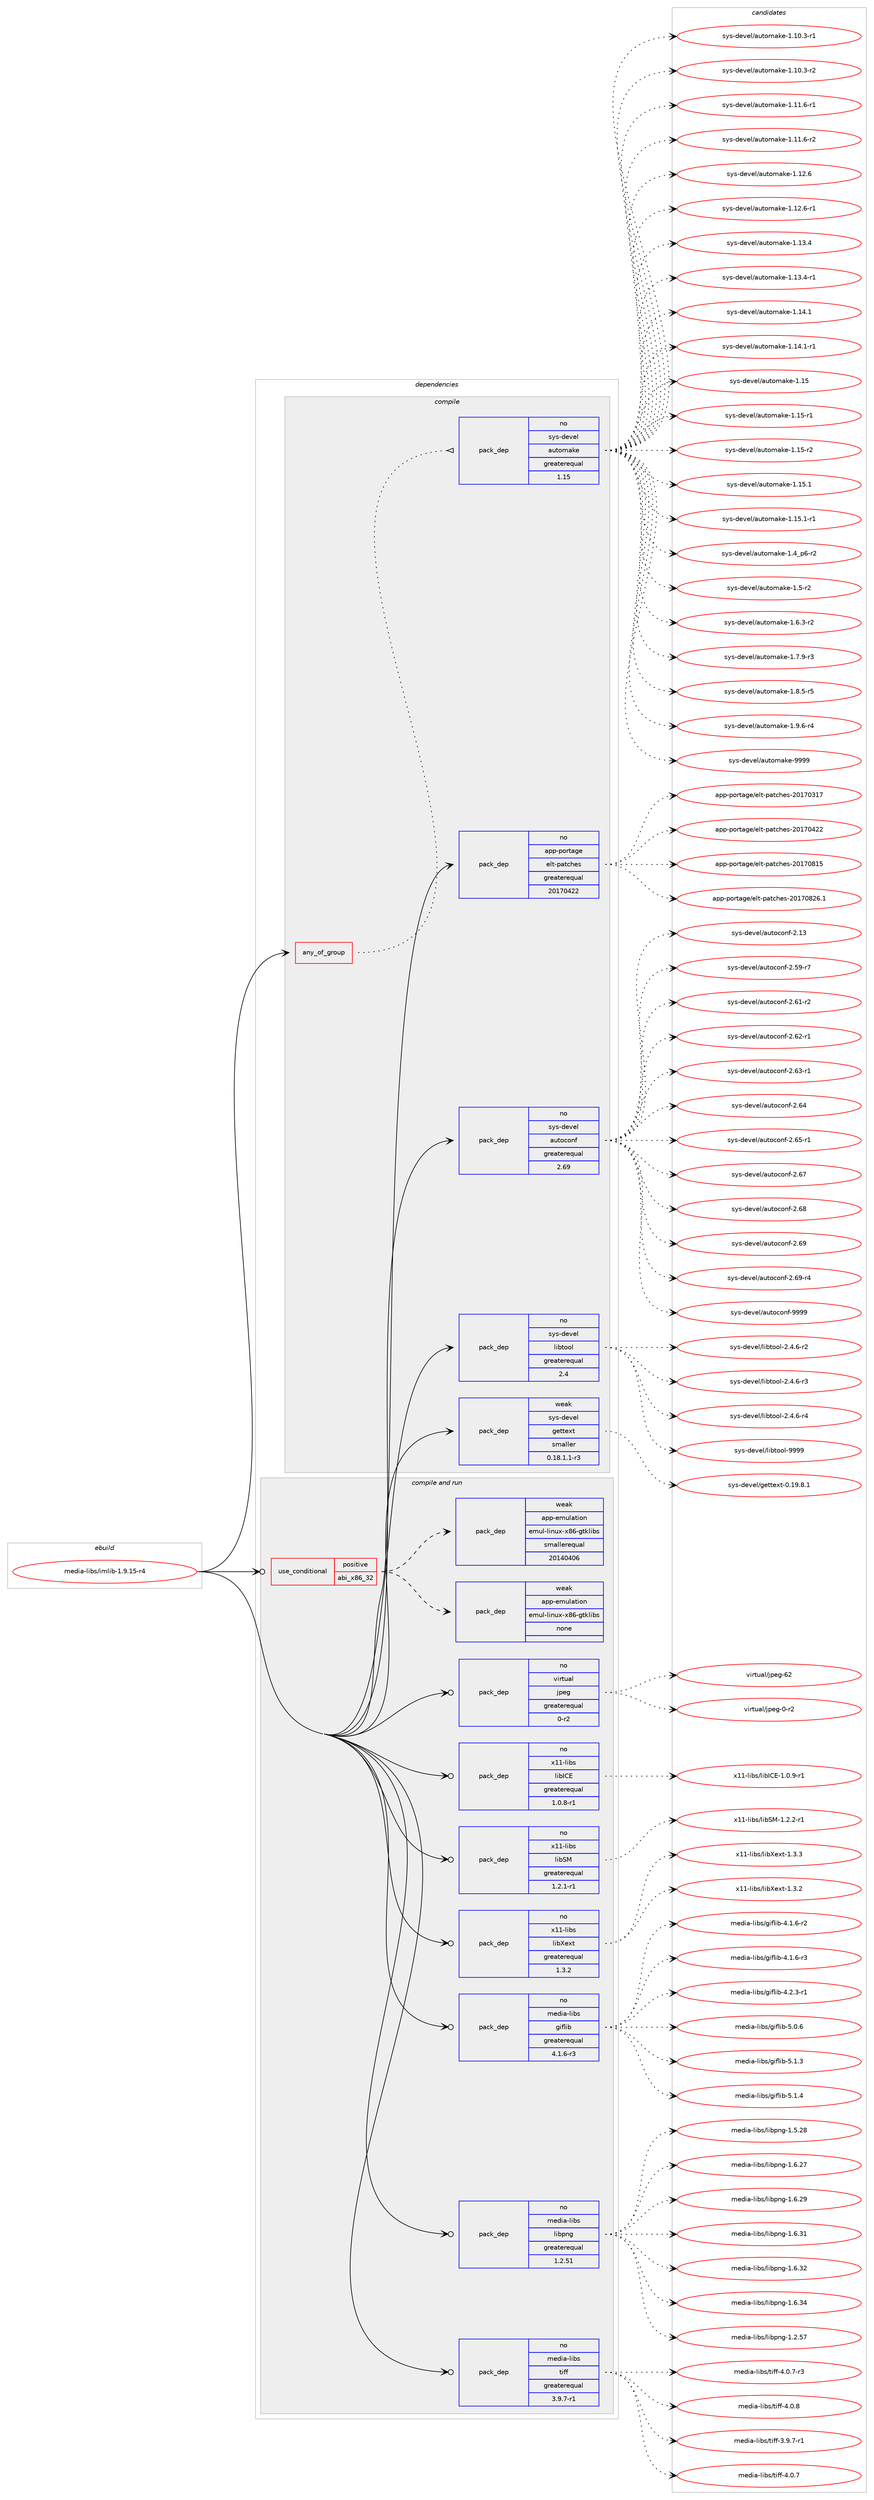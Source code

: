 digraph prolog {

# *************
# Graph options
# *************

newrank=true;
concentrate=true;
compound=true;
graph [rankdir=LR,fontname=Helvetica,fontsize=10,ranksep=1.5];#, ranksep=2.5, nodesep=0.2];
edge  [arrowhead=vee];
node  [fontname=Helvetica,fontsize=10];

# **********
# The ebuild
# **********

subgraph cluster_leftcol {
color=gray;
rank=same;
label=<<i>ebuild</i>>;
id [label="media-libs/imlib-1.9.15-r4", color=red, width=4, href="../media-libs/imlib-1.9.15-r4.svg"];
}

# ****************
# The dependencies
# ****************

subgraph cluster_midcol {
color=gray;
label=<<i>dependencies</i>>;
subgraph cluster_compile {
fillcolor="#eeeeee";
style=filled;
label=<<i>compile</i>>;
subgraph any5447 {
dependency362148 [label=<<TABLE BORDER="0" CELLBORDER="1" CELLSPACING="0" CELLPADDING="4"><TR><TD CELLPADDING="10">any_of_group</TD></TR></TABLE>>, shape=none, color=red];subgraph pack267202 {
dependency362149 [label=<<TABLE BORDER="0" CELLBORDER="1" CELLSPACING="0" CELLPADDING="4" WIDTH="220"><TR><TD ROWSPAN="6" CELLPADDING="30">pack_dep</TD></TR><TR><TD WIDTH="110">no</TD></TR><TR><TD>sys-devel</TD></TR><TR><TD>automake</TD></TR><TR><TD>greaterequal</TD></TR><TR><TD>1.15</TD></TR></TABLE>>, shape=none, color=blue];
}
dependency362148:e -> dependency362149:w [weight=20,style="dotted",arrowhead="oinv"];
}
id:e -> dependency362148:w [weight=20,style="solid",arrowhead="vee"];
subgraph pack267203 {
dependency362150 [label=<<TABLE BORDER="0" CELLBORDER="1" CELLSPACING="0" CELLPADDING="4" WIDTH="220"><TR><TD ROWSPAN="6" CELLPADDING="30">pack_dep</TD></TR><TR><TD WIDTH="110">no</TD></TR><TR><TD>app-portage</TD></TR><TR><TD>elt-patches</TD></TR><TR><TD>greaterequal</TD></TR><TR><TD>20170422</TD></TR></TABLE>>, shape=none, color=blue];
}
id:e -> dependency362150:w [weight=20,style="solid",arrowhead="vee"];
subgraph pack267204 {
dependency362151 [label=<<TABLE BORDER="0" CELLBORDER="1" CELLSPACING="0" CELLPADDING="4" WIDTH="220"><TR><TD ROWSPAN="6" CELLPADDING="30">pack_dep</TD></TR><TR><TD WIDTH="110">no</TD></TR><TR><TD>sys-devel</TD></TR><TR><TD>autoconf</TD></TR><TR><TD>greaterequal</TD></TR><TR><TD>2.69</TD></TR></TABLE>>, shape=none, color=blue];
}
id:e -> dependency362151:w [weight=20,style="solid",arrowhead="vee"];
subgraph pack267205 {
dependency362152 [label=<<TABLE BORDER="0" CELLBORDER="1" CELLSPACING="0" CELLPADDING="4" WIDTH="220"><TR><TD ROWSPAN="6" CELLPADDING="30">pack_dep</TD></TR><TR><TD WIDTH="110">no</TD></TR><TR><TD>sys-devel</TD></TR><TR><TD>libtool</TD></TR><TR><TD>greaterequal</TD></TR><TR><TD>2.4</TD></TR></TABLE>>, shape=none, color=blue];
}
id:e -> dependency362152:w [weight=20,style="solid",arrowhead="vee"];
subgraph pack267206 {
dependency362153 [label=<<TABLE BORDER="0" CELLBORDER="1" CELLSPACING="0" CELLPADDING="4" WIDTH="220"><TR><TD ROWSPAN="6" CELLPADDING="30">pack_dep</TD></TR><TR><TD WIDTH="110">weak</TD></TR><TR><TD>sys-devel</TD></TR><TR><TD>gettext</TD></TR><TR><TD>smaller</TD></TR><TR><TD>0.18.1.1-r3</TD></TR></TABLE>>, shape=none, color=blue];
}
id:e -> dependency362153:w [weight=20,style="solid",arrowhead="vee"];
}
subgraph cluster_compileandrun {
fillcolor="#eeeeee";
style=filled;
label=<<i>compile and run</i>>;
subgraph cond89361 {
dependency362154 [label=<<TABLE BORDER="0" CELLBORDER="1" CELLSPACING="0" CELLPADDING="4"><TR><TD ROWSPAN="3" CELLPADDING="10">use_conditional</TD></TR><TR><TD>positive</TD></TR><TR><TD>abi_x86_32</TD></TR></TABLE>>, shape=none, color=red];
subgraph pack267207 {
dependency362155 [label=<<TABLE BORDER="0" CELLBORDER="1" CELLSPACING="0" CELLPADDING="4" WIDTH="220"><TR><TD ROWSPAN="6" CELLPADDING="30">pack_dep</TD></TR><TR><TD WIDTH="110">weak</TD></TR><TR><TD>app-emulation</TD></TR><TR><TD>emul-linux-x86-gtklibs</TD></TR><TR><TD>none</TD></TR><TR><TD></TD></TR></TABLE>>, shape=none, color=blue];
}
dependency362154:e -> dependency362155:w [weight=20,style="dashed",arrowhead="vee"];
subgraph pack267208 {
dependency362156 [label=<<TABLE BORDER="0" CELLBORDER="1" CELLSPACING="0" CELLPADDING="4" WIDTH="220"><TR><TD ROWSPAN="6" CELLPADDING="30">pack_dep</TD></TR><TR><TD WIDTH="110">weak</TD></TR><TR><TD>app-emulation</TD></TR><TR><TD>emul-linux-x86-gtklibs</TD></TR><TR><TD>smallerequal</TD></TR><TR><TD>20140406</TD></TR></TABLE>>, shape=none, color=blue];
}
dependency362154:e -> dependency362156:w [weight=20,style="dashed",arrowhead="vee"];
}
id:e -> dependency362154:w [weight=20,style="solid",arrowhead="odotvee"];
subgraph pack267209 {
dependency362157 [label=<<TABLE BORDER="0" CELLBORDER="1" CELLSPACING="0" CELLPADDING="4" WIDTH="220"><TR><TD ROWSPAN="6" CELLPADDING="30">pack_dep</TD></TR><TR><TD WIDTH="110">no</TD></TR><TR><TD>media-libs</TD></TR><TR><TD>giflib</TD></TR><TR><TD>greaterequal</TD></TR><TR><TD>4.1.6-r3</TD></TR></TABLE>>, shape=none, color=blue];
}
id:e -> dependency362157:w [weight=20,style="solid",arrowhead="odotvee"];
subgraph pack267210 {
dependency362158 [label=<<TABLE BORDER="0" CELLBORDER="1" CELLSPACING="0" CELLPADDING="4" WIDTH="220"><TR><TD ROWSPAN="6" CELLPADDING="30">pack_dep</TD></TR><TR><TD WIDTH="110">no</TD></TR><TR><TD>media-libs</TD></TR><TR><TD>libpng</TD></TR><TR><TD>greaterequal</TD></TR><TR><TD>1.2.51</TD></TR></TABLE>>, shape=none, color=blue];
}
id:e -> dependency362158:w [weight=20,style="solid",arrowhead="odotvee"];
subgraph pack267211 {
dependency362159 [label=<<TABLE BORDER="0" CELLBORDER="1" CELLSPACING="0" CELLPADDING="4" WIDTH="220"><TR><TD ROWSPAN="6" CELLPADDING="30">pack_dep</TD></TR><TR><TD WIDTH="110">no</TD></TR><TR><TD>media-libs</TD></TR><TR><TD>tiff</TD></TR><TR><TD>greaterequal</TD></TR><TR><TD>3.9.7-r1</TD></TR></TABLE>>, shape=none, color=blue];
}
id:e -> dependency362159:w [weight=20,style="solid",arrowhead="odotvee"];
subgraph pack267212 {
dependency362160 [label=<<TABLE BORDER="0" CELLBORDER="1" CELLSPACING="0" CELLPADDING="4" WIDTH="220"><TR><TD ROWSPAN="6" CELLPADDING="30">pack_dep</TD></TR><TR><TD WIDTH="110">no</TD></TR><TR><TD>virtual</TD></TR><TR><TD>jpeg</TD></TR><TR><TD>greaterequal</TD></TR><TR><TD>0-r2</TD></TR></TABLE>>, shape=none, color=blue];
}
id:e -> dependency362160:w [weight=20,style="solid",arrowhead="odotvee"];
subgraph pack267213 {
dependency362161 [label=<<TABLE BORDER="0" CELLBORDER="1" CELLSPACING="0" CELLPADDING="4" WIDTH="220"><TR><TD ROWSPAN="6" CELLPADDING="30">pack_dep</TD></TR><TR><TD WIDTH="110">no</TD></TR><TR><TD>x11-libs</TD></TR><TR><TD>libICE</TD></TR><TR><TD>greaterequal</TD></TR><TR><TD>1.0.8-r1</TD></TR></TABLE>>, shape=none, color=blue];
}
id:e -> dependency362161:w [weight=20,style="solid",arrowhead="odotvee"];
subgraph pack267214 {
dependency362162 [label=<<TABLE BORDER="0" CELLBORDER="1" CELLSPACING="0" CELLPADDING="4" WIDTH="220"><TR><TD ROWSPAN="6" CELLPADDING="30">pack_dep</TD></TR><TR><TD WIDTH="110">no</TD></TR><TR><TD>x11-libs</TD></TR><TR><TD>libSM</TD></TR><TR><TD>greaterequal</TD></TR><TR><TD>1.2.1-r1</TD></TR></TABLE>>, shape=none, color=blue];
}
id:e -> dependency362162:w [weight=20,style="solid",arrowhead="odotvee"];
subgraph pack267215 {
dependency362163 [label=<<TABLE BORDER="0" CELLBORDER="1" CELLSPACING="0" CELLPADDING="4" WIDTH="220"><TR><TD ROWSPAN="6" CELLPADDING="30">pack_dep</TD></TR><TR><TD WIDTH="110">no</TD></TR><TR><TD>x11-libs</TD></TR><TR><TD>libXext</TD></TR><TR><TD>greaterequal</TD></TR><TR><TD>1.3.2</TD></TR></TABLE>>, shape=none, color=blue];
}
id:e -> dependency362163:w [weight=20,style="solid",arrowhead="odotvee"];
}
subgraph cluster_run {
fillcolor="#eeeeee";
style=filled;
label=<<i>run</i>>;
}
}

# **************
# The candidates
# **************

subgraph cluster_choices {
rank=same;
color=gray;
label=<<i>candidates</i>>;

subgraph choice267202 {
color=black;
nodesep=1;
choice11512111545100101118101108479711711611110997107101454946494846514511449 [label="sys-devel/automake-1.10.3-r1", color=red, width=4,href="../sys-devel/automake-1.10.3-r1.svg"];
choice11512111545100101118101108479711711611110997107101454946494846514511450 [label="sys-devel/automake-1.10.3-r2", color=red, width=4,href="../sys-devel/automake-1.10.3-r2.svg"];
choice11512111545100101118101108479711711611110997107101454946494946544511449 [label="sys-devel/automake-1.11.6-r1", color=red, width=4,href="../sys-devel/automake-1.11.6-r1.svg"];
choice11512111545100101118101108479711711611110997107101454946494946544511450 [label="sys-devel/automake-1.11.6-r2", color=red, width=4,href="../sys-devel/automake-1.11.6-r2.svg"];
choice1151211154510010111810110847971171161111099710710145494649504654 [label="sys-devel/automake-1.12.6", color=red, width=4,href="../sys-devel/automake-1.12.6.svg"];
choice11512111545100101118101108479711711611110997107101454946495046544511449 [label="sys-devel/automake-1.12.6-r1", color=red, width=4,href="../sys-devel/automake-1.12.6-r1.svg"];
choice1151211154510010111810110847971171161111099710710145494649514652 [label="sys-devel/automake-1.13.4", color=red, width=4,href="../sys-devel/automake-1.13.4.svg"];
choice11512111545100101118101108479711711611110997107101454946495146524511449 [label="sys-devel/automake-1.13.4-r1", color=red, width=4,href="../sys-devel/automake-1.13.4-r1.svg"];
choice1151211154510010111810110847971171161111099710710145494649524649 [label="sys-devel/automake-1.14.1", color=red, width=4,href="../sys-devel/automake-1.14.1.svg"];
choice11512111545100101118101108479711711611110997107101454946495246494511449 [label="sys-devel/automake-1.14.1-r1", color=red, width=4,href="../sys-devel/automake-1.14.1-r1.svg"];
choice115121115451001011181011084797117116111109971071014549464953 [label="sys-devel/automake-1.15", color=red, width=4,href="../sys-devel/automake-1.15.svg"];
choice1151211154510010111810110847971171161111099710710145494649534511449 [label="sys-devel/automake-1.15-r1", color=red, width=4,href="../sys-devel/automake-1.15-r1.svg"];
choice1151211154510010111810110847971171161111099710710145494649534511450 [label="sys-devel/automake-1.15-r2", color=red, width=4,href="../sys-devel/automake-1.15-r2.svg"];
choice1151211154510010111810110847971171161111099710710145494649534649 [label="sys-devel/automake-1.15.1", color=red, width=4,href="../sys-devel/automake-1.15.1.svg"];
choice11512111545100101118101108479711711611110997107101454946495346494511449 [label="sys-devel/automake-1.15.1-r1", color=red, width=4,href="../sys-devel/automake-1.15.1-r1.svg"];
choice115121115451001011181011084797117116111109971071014549465295112544511450 [label="sys-devel/automake-1.4_p6-r2", color=red, width=4,href="../sys-devel/automake-1.4_p6-r2.svg"];
choice11512111545100101118101108479711711611110997107101454946534511450 [label="sys-devel/automake-1.5-r2", color=red, width=4,href="../sys-devel/automake-1.5-r2.svg"];
choice115121115451001011181011084797117116111109971071014549465446514511450 [label="sys-devel/automake-1.6.3-r2", color=red, width=4,href="../sys-devel/automake-1.6.3-r2.svg"];
choice115121115451001011181011084797117116111109971071014549465546574511451 [label="sys-devel/automake-1.7.9-r3", color=red, width=4,href="../sys-devel/automake-1.7.9-r3.svg"];
choice115121115451001011181011084797117116111109971071014549465646534511453 [label="sys-devel/automake-1.8.5-r5", color=red, width=4,href="../sys-devel/automake-1.8.5-r5.svg"];
choice115121115451001011181011084797117116111109971071014549465746544511452 [label="sys-devel/automake-1.9.6-r4", color=red, width=4,href="../sys-devel/automake-1.9.6-r4.svg"];
choice115121115451001011181011084797117116111109971071014557575757 [label="sys-devel/automake-9999", color=red, width=4,href="../sys-devel/automake-9999.svg"];
dependency362149:e -> choice11512111545100101118101108479711711611110997107101454946494846514511449:w [style=dotted,weight="100"];
dependency362149:e -> choice11512111545100101118101108479711711611110997107101454946494846514511450:w [style=dotted,weight="100"];
dependency362149:e -> choice11512111545100101118101108479711711611110997107101454946494946544511449:w [style=dotted,weight="100"];
dependency362149:e -> choice11512111545100101118101108479711711611110997107101454946494946544511450:w [style=dotted,weight="100"];
dependency362149:e -> choice1151211154510010111810110847971171161111099710710145494649504654:w [style=dotted,weight="100"];
dependency362149:e -> choice11512111545100101118101108479711711611110997107101454946495046544511449:w [style=dotted,weight="100"];
dependency362149:e -> choice1151211154510010111810110847971171161111099710710145494649514652:w [style=dotted,weight="100"];
dependency362149:e -> choice11512111545100101118101108479711711611110997107101454946495146524511449:w [style=dotted,weight="100"];
dependency362149:e -> choice1151211154510010111810110847971171161111099710710145494649524649:w [style=dotted,weight="100"];
dependency362149:e -> choice11512111545100101118101108479711711611110997107101454946495246494511449:w [style=dotted,weight="100"];
dependency362149:e -> choice115121115451001011181011084797117116111109971071014549464953:w [style=dotted,weight="100"];
dependency362149:e -> choice1151211154510010111810110847971171161111099710710145494649534511449:w [style=dotted,weight="100"];
dependency362149:e -> choice1151211154510010111810110847971171161111099710710145494649534511450:w [style=dotted,weight="100"];
dependency362149:e -> choice1151211154510010111810110847971171161111099710710145494649534649:w [style=dotted,weight="100"];
dependency362149:e -> choice11512111545100101118101108479711711611110997107101454946495346494511449:w [style=dotted,weight="100"];
dependency362149:e -> choice115121115451001011181011084797117116111109971071014549465295112544511450:w [style=dotted,weight="100"];
dependency362149:e -> choice11512111545100101118101108479711711611110997107101454946534511450:w [style=dotted,weight="100"];
dependency362149:e -> choice115121115451001011181011084797117116111109971071014549465446514511450:w [style=dotted,weight="100"];
dependency362149:e -> choice115121115451001011181011084797117116111109971071014549465546574511451:w [style=dotted,weight="100"];
dependency362149:e -> choice115121115451001011181011084797117116111109971071014549465646534511453:w [style=dotted,weight="100"];
dependency362149:e -> choice115121115451001011181011084797117116111109971071014549465746544511452:w [style=dotted,weight="100"];
dependency362149:e -> choice115121115451001011181011084797117116111109971071014557575757:w [style=dotted,weight="100"];
}
subgraph choice267203 {
color=black;
nodesep=1;
choice97112112451121111141169710310147101108116451129711699104101115455048495548514955 [label="app-portage/elt-patches-20170317", color=red, width=4,href="../app-portage/elt-patches-20170317.svg"];
choice97112112451121111141169710310147101108116451129711699104101115455048495548525050 [label="app-portage/elt-patches-20170422", color=red, width=4,href="../app-portage/elt-patches-20170422.svg"];
choice97112112451121111141169710310147101108116451129711699104101115455048495548564953 [label="app-portage/elt-patches-20170815", color=red, width=4,href="../app-portage/elt-patches-20170815.svg"];
choice971121124511211111411697103101471011081164511297116991041011154550484955485650544649 [label="app-portage/elt-patches-20170826.1", color=red, width=4,href="../app-portage/elt-patches-20170826.1.svg"];
dependency362150:e -> choice97112112451121111141169710310147101108116451129711699104101115455048495548514955:w [style=dotted,weight="100"];
dependency362150:e -> choice97112112451121111141169710310147101108116451129711699104101115455048495548525050:w [style=dotted,weight="100"];
dependency362150:e -> choice97112112451121111141169710310147101108116451129711699104101115455048495548564953:w [style=dotted,weight="100"];
dependency362150:e -> choice971121124511211111411697103101471011081164511297116991041011154550484955485650544649:w [style=dotted,weight="100"];
}
subgraph choice267204 {
color=black;
nodesep=1;
choice115121115451001011181011084797117116111991111101024550464951 [label="sys-devel/autoconf-2.13", color=red, width=4,href="../sys-devel/autoconf-2.13.svg"];
choice1151211154510010111810110847971171161119911111010245504653574511455 [label="sys-devel/autoconf-2.59-r7", color=red, width=4,href="../sys-devel/autoconf-2.59-r7.svg"];
choice1151211154510010111810110847971171161119911111010245504654494511450 [label="sys-devel/autoconf-2.61-r2", color=red, width=4,href="../sys-devel/autoconf-2.61-r2.svg"];
choice1151211154510010111810110847971171161119911111010245504654504511449 [label="sys-devel/autoconf-2.62-r1", color=red, width=4,href="../sys-devel/autoconf-2.62-r1.svg"];
choice1151211154510010111810110847971171161119911111010245504654514511449 [label="sys-devel/autoconf-2.63-r1", color=red, width=4,href="../sys-devel/autoconf-2.63-r1.svg"];
choice115121115451001011181011084797117116111991111101024550465452 [label="sys-devel/autoconf-2.64", color=red, width=4,href="../sys-devel/autoconf-2.64.svg"];
choice1151211154510010111810110847971171161119911111010245504654534511449 [label="sys-devel/autoconf-2.65-r1", color=red, width=4,href="../sys-devel/autoconf-2.65-r1.svg"];
choice115121115451001011181011084797117116111991111101024550465455 [label="sys-devel/autoconf-2.67", color=red, width=4,href="../sys-devel/autoconf-2.67.svg"];
choice115121115451001011181011084797117116111991111101024550465456 [label="sys-devel/autoconf-2.68", color=red, width=4,href="../sys-devel/autoconf-2.68.svg"];
choice115121115451001011181011084797117116111991111101024550465457 [label="sys-devel/autoconf-2.69", color=red, width=4,href="../sys-devel/autoconf-2.69.svg"];
choice1151211154510010111810110847971171161119911111010245504654574511452 [label="sys-devel/autoconf-2.69-r4", color=red, width=4,href="../sys-devel/autoconf-2.69-r4.svg"];
choice115121115451001011181011084797117116111991111101024557575757 [label="sys-devel/autoconf-9999", color=red, width=4,href="../sys-devel/autoconf-9999.svg"];
dependency362151:e -> choice115121115451001011181011084797117116111991111101024550464951:w [style=dotted,weight="100"];
dependency362151:e -> choice1151211154510010111810110847971171161119911111010245504653574511455:w [style=dotted,weight="100"];
dependency362151:e -> choice1151211154510010111810110847971171161119911111010245504654494511450:w [style=dotted,weight="100"];
dependency362151:e -> choice1151211154510010111810110847971171161119911111010245504654504511449:w [style=dotted,weight="100"];
dependency362151:e -> choice1151211154510010111810110847971171161119911111010245504654514511449:w [style=dotted,weight="100"];
dependency362151:e -> choice115121115451001011181011084797117116111991111101024550465452:w [style=dotted,weight="100"];
dependency362151:e -> choice1151211154510010111810110847971171161119911111010245504654534511449:w [style=dotted,weight="100"];
dependency362151:e -> choice115121115451001011181011084797117116111991111101024550465455:w [style=dotted,weight="100"];
dependency362151:e -> choice115121115451001011181011084797117116111991111101024550465456:w [style=dotted,weight="100"];
dependency362151:e -> choice115121115451001011181011084797117116111991111101024550465457:w [style=dotted,weight="100"];
dependency362151:e -> choice1151211154510010111810110847971171161119911111010245504654574511452:w [style=dotted,weight="100"];
dependency362151:e -> choice115121115451001011181011084797117116111991111101024557575757:w [style=dotted,weight="100"];
}
subgraph choice267205 {
color=black;
nodesep=1;
choice1151211154510010111810110847108105981161111111084550465246544511450 [label="sys-devel/libtool-2.4.6-r2", color=red, width=4,href="../sys-devel/libtool-2.4.6-r2.svg"];
choice1151211154510010111810110847108105981161111111084550465246544511451 [label="sys-devel/libtool-2.4.6-r3", color=red, width=4,href="../sys-devel/libtool-2.4.6-r3.svg"];
choice1151211154510010111810110847108105981161111111084550465246544511452 [label="sys-devel/libtool-2.4.6-r4", color=red, width=4,href="../sys-devel/libtool-2.4.6-r4.svg"];
choice1151211154510010111810110847108105981161111111084557575757 [label="sys-devel/libtool-9999", color=red, width=4,href="../sys-devel/libtool-9999.svg"];
dependency362152:e -> choice1151211154510010111810110847108105981161111111084550465246544511450:w [style=dotted,weight="100"];
dependency362152:e -> choice1151211154510010111810110847108105981161111111084550465246544511451:w [style=dotted,weight="100"];
dependency362152:e -> choice1151211154510010111810110847108105981161111111084550465246544511452:w [style=dotted,weight="100"];
dependency362152:e -> choice1151211154510010111810110847108105981161111111084557575757:w [style=dotted,weight="100"];
}
subgraph choice267206 {
color=black;
nodesep=1;
choice1151211154510010111810110847103101116116101120116454846495746564649 [label="sys-devel/gettext-0.19.8.1", color=red, width=4,href="../sys-devel/gettext-0.19.8.1.svg"];
dependency362153:e -> choice1151211154510010111810110847103101116116101120116454846495746564649:w [style=dotted,weight="100"];
}
subgraph choice267207 {
color=black;
nodesep=1;
}
subgraph choice267208 {
color=black;
nodesep=1;
}
subgraph choice267209 {
color=black;
nodesep=1;
choice10910110010597451081059811547103105102108105984552464946544511450 [label="media-libs/giflib-4.1.6-r2", color=red, width=4,href="../media-libs/giflib-4.1.6-r2.svg"];
choice10910110010597451081059811547103105102108105984552464946544511451 [label="media-libs/giflib-4.1.6-r3", color=red, width=4,href="../media-libs/giflib-4.1.6-r3.svg"];
choice10910110010597451081059811547103105102108105984552465046514511449 [label="media-libs/giflib-4.2.3-r1", color=red, width=4,href="../media-libs/giflib-4.2.3-r1.svg"];
choice1091011001059745108105981154710310510210810598455346484654 [label="media-libs/giflib-5.0.6", color=red, width=4,href="../media-libs/giflib-5.0.6.svg"];
choice1091011001059745108105981154710310510210810598455346494651 [label="media-libs/giflib-5.1.3", color=red, width=4,href="../media-libs/giflib-5.1.3.svg"];
choice1091011001059745108105981154710310510210810598455346494652 [label="media-libs/giflib-5.1.4", color=red, width=4,href="../media-libs/giflib-5.1.4.svg"];
dependency362157:e -> choice10910110010597451081059811547103105102108105984552464946544511450:w [style=dotted,weight="100"];
dependency362157:e -> choice10910110010597451081059811547103105102108105984552464946544511451:w [style=dotted,weight="100"];
dependency362157:e -> choice10910110010597451081059811547103105102108105984552465046514511449:w [style=dotted,weight="100"];
dependency362157:e -> choice1091011001059745108105981154710310510210810598455346484654:w [style=dotted,weight="100"];
dependency362157:e -> choice1091011001059745108105981154710310510210810598455346494651:w [style=dotted,weight="100"];
dependency362157:e -> choice1091011001059745108105981154710310510210810598455346494652:w [style=dotted,weight="100"];
}
subgraph choice267210 {
color=black;
nodesep=1;
choice109101100105974510810598115471081059811211010345494650465355 [label="media-libs/libpng-1.2.57", color=red, width=4,href="../media-libs/libpng-1.2.57.svg"];
choice109101100105974510810598115471081059811211010345494653465056 [label="media-libs/libpng-1.5.28", color=red, width=4,href="../media-libs/libpng-1.5.28.svg"];
choice109101100105974510810598115471081059811211010345494654465055 [label="media-libs/libpng-1.6.27", color=red, width=4,href="../media-libs/libpng-1.6.27.svg"];
choice109101100105974510810598115471081059811211010345494654465057 [label="media-libs/libpng-1.6.29", color=red, width=4,href="../media-libs/libpng-1.6.29.svg"];
choice109101100105974510810598115471081059811211010345494654465149 [label="media-libs/libpng-1.6.31", color=red, width=4,href="../media-libs/libpng-1.6.31.svg"];
choice109101100105974510810598115471081059811211010345494654465150 [label="media-libs/libpng-1.6.32", color=red, width=4,href="../media-libs/libpng-1.6.32.svg"];
choice109101100105974510810598115471081059811211010345494654465152 [label="media-libs/libpng-1.6.34", color=red, width=4,href="../media-libs/libpng-1.6.34.svg"];
dependency362158:e -> choice109101100105974510810598115471081059811211010345494650465355:w [style=dotted,weight="100"];
dependency362158:e -> choice109101100105974510810598115471081059811211010345494653465056:w [style=dotted,weight="100"];
dependency362158:e -> choice109101100105974510810598115471081059811211010345494654465055:w [style=dotted,weight="100"];
dependency362158:e -> choice109101100105974510810598115471081059811211010345494654465057:w [style=dotted,weight="100"];
dependency362158:e -> choice109101100105974510810598115471081059811211010345494654465149:w [style=dotted,weight="100"];
dependency362158:e -> choice109101100105974510810598115471081059811211010345494654465150:w [style=dotted,weight="100"];
dependency362158:e -> choice109101100105974510810598115471081059811211010345494654465152:w [style=dotted,weight="100"];
}
subgraph choice267211 {
color=black;
nodesep=1;
choice109101100105974510810598115471161051021024551465746554511449 [label="media-libs/tiff-3.9.7-r1", color=red, width=4,href="../media-libs/tiff-3.9.7-r1.svg"];
choice10910110010597451081059811547116105102102455246484655 [label="media-libs/tiff-4.0.7", color=red, width=4,href="../media-libs/tiff-4.0.7.svg"];
choice109101100105974510810598115471161051021024552464846554511451 [label="media-libs/tiff-4.0.7-r3", color=red, width=4,href="../media-libs/tiff-4.0.7-r3.svg"];
choice10910110010597451081059811547116105102102455246484656 [label="media-libs/tiff-4.0.8", color=red, width=4,href="../media-libs/tiff-4.0.8.svg"];
dependency362159:e -> choice109101100105974510810598115471161051021024551465746554511449:w [style=dotted,weight="100"];
dependency362159:e -> choice10910110010597451081059811547116105102102455246484655:w [style=dotted,weight="100"];
dependency362159:e -> choice109101100105974510810598115471161051021024552464846554511451:w [style=dotted,weight="100"];
dependency362159:e -> choice10910110010597451081059811547116105102102455246484656:w [style=dotted,weight="100"];
}
subgraph choice267212 {
color=black;
nodesep=1;
choice118105114116117971084710611210110345484511450 [label="virtual/jpeg-0-r2", color=red, width=4,href="../virtual/jpeg-0-r2.svg"];
choice1181051141161179710847106112101103455450 [label="virtual/jpeg-62", color=red, width=4,href="../virtual/jpeg-62.svg"];
dependency362160:e -> choice118105114116117971084710611210110345484511450:w [style=dotted,weight="100"];
dependency362160:e -> choice1181051141161179710847106112101103455450:w [style=dotted,weight="100"];
}
subgraph choice267213 {
color=black;
nodesep=1;
choice1204949451081059811547108105987367694549464846574511449 [label="x11-libs/libICE-1.0.9-r1", color=red, width=4,href="../x11-libs/libICE-1.0.9-r1.svg"];
dependency362161:e -> choice1204949451081059811547108105987367694549464846574511449:w [style=dotted,weight="100"];
}
subgraph choice267214 {
color=black;
nodesep=1;
choice12049494510810598115471081059883774549465046504511449 [label="x11-libs/libSM-1.2.2-r1", color=red, width=4,href="../x11-libs/libSM-1.2.2-r1.svg"];
dependency362162:e -> choice12049494510810598115471081059883774549465046504511449:w [style=dotted,weight="100"];
}
subgraph choice267215 {
color=black;
nodesep=1;
choice12049494510810598115471081059888101120116454946514650 [label="x11-libs/libXext-1.3.2", color=red, width=4,href="../x11-libs/libXext-1.3.2.svg"];
choice12049494510810598115471081059888101120116454946514651 [label="x11-libs/libXext-1.3.3", color=red, width=4,href="../x11-libs/libXext-1.3.3.svg"];
dependency362163:e -> choice12049494510810598115471081059888101120116454946514650:w [style=dotted,weight="100"];
dependency362163:e -> choice12049494510810598115471081059888101120116454946514651:w [style=dotted,weight="100"];
}
}

}
